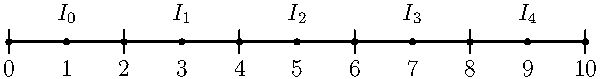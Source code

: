 import graph;
size(300,0);

real dy = 0.02;
int i;
real xmin=0;
real xmax=1;
int n=5;
real h = (xmax-xmin)/n;

pen pt = linewidth(1);

draw((xmin,0)--(xmax,0),pt);

for(i=0; i<n+1; ++i)
{
   real x1 = xmin + i*h;
   dot(x1);
   draw((x1,-dy)--(x1,dy));
}

for(i=0; i<n; ++i)
{
   real x1 = xmin + i*h + 0.5*h;
   dot(x1);
}

label("$0$", (xmin+0.0*h,-0.02), S);
label("$1$", (xmin+0.5*h,-0.02), S);
label("$2$", (xmin+1.0*h,-0.02), S);
label("$3$", (xmin+1.5*h,-0.02), S);
label("$4$", (xmin+2.0*h,-0.02), S);
label("$5$", (xmin+2.5*h,-0.02), S);
label("$6$", (xmin+3.0*h,-0.02), S);
label("$7$", (xmin+3.5*h,-0.02), S);
label("$8$", (xmin+4.0*h,-0.02), S);
label("$9$", (xmin+4.5*h,-0.02), S);
label("$10$", (xmin+5.0*h,-0.02), S);

label("$I_0$", (xmin+0.0*h+0.5*h,+0.02), N);
label("$I_1$", (xmin+1.0*h+0.5*h,+0.02), N);
label("$I_2$", (xmin+2.0*h+0.5*h,+0.02), N);
label("$I_3$", (xmin+3.0*h+0.5*h,+0.02), N);
label("$I_4$", (xmin+4.0*h+0.5*h,+0.02), N);
